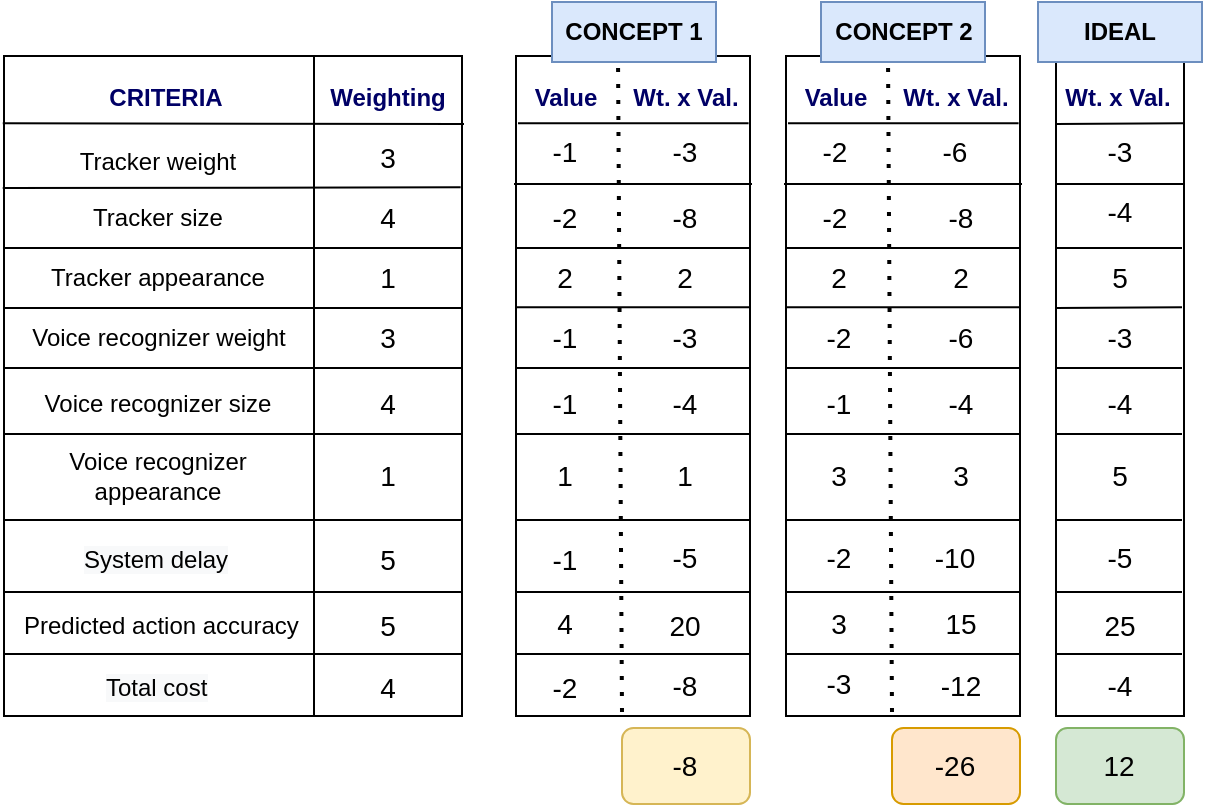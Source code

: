 <mxfile version="16.6.4" type="device"><diagram id="avfqMDYM7OligPJeGbRa" name="Page-1"><mxGraphModel dx="860" dy="558" grid="0" gridSize="10" guides="1" tooltips="1" connect="1" arrows="1" fold="1" page="1" pageScale="1" pageWidth="827" pageHeight="1169" math="0" shadow="0"><root><mxCell id="0"/><mxCell id="1" parent="0"/><mxCell id="sbrskUoL4P2ebUv9sKLl-23" value="" style="rounded=0;whiteSpace=wrap;html=1;" vertex="1" parent="1"><mxGeometry x="355" y="157" width="117" height="330" as="geometry"/></mxCell><mxCell id="sbrskUoL4P2ebUv9sKLl-22" value="" style="rounded=0;whiteSpace=wrap;html=1;" vertex="1" parent="1"><mxGeometry x="253.5" y="157" width="74.5" height="330" as="geometry"/></mxCell><mxCell id="sbrskUoL4P2ebUv9sKLl-20" value="" style="rounded=0;whiteSpace=wrap;html=1;" vertex="1" parent="1"><mxGeometry x="99" y="157" width="155" height="330" as="geometry"/></mxCell><mxCell id="sbrskUoL4P2ebUv9sKLl-2" value="&lt;b&gt;&lt;font color=&quot;#000066&quot;&gt;CRITERIA&lt;/font&gt;&lt;/b&gt;" style="text;html=1;strokeColor=none;fillColor=none;align=center;verticalAlign=middle;whiteSpace=wrap;rounded=0;" vertex="1" parent="1"><mxGeometry x="150" y="163" width="60" height="30" as="geometry"/></mxCell><mxCell id="sbrskUoL4P2ebUv9sKLl-3" value="&lt;b&gt;&lt;font color=&quot;#000066&quot;&gt;Weighting&lt;/font&gt;&lt;/b&gt;" style="text;html=1;strokeColor=none;fillColor=none;align=center;verticalAlign=middle;whiteSpace=wrap;rounded=0;" vertex="1" parent="1"><mxGeometry x="261" y="163" width="60" height="30" as="geometry"/></mxCell><mxCell id="sbrskUoL4P2ebUv9sKLl-4" value="&lt;b&gt;&lt;font color=&quot;#000066&quot;&gt;Value&lt;/font&gt;&lt;/b&gt;" style="text;html=1;strokeColor=none;fillColor=none;align=center;verticalAlign=middle;whiteSpace=wrap;rounded=0;" vertex="1" parent="1"><mxGeometry x="350" y="163" width="60" height="30" as="geometry"/></mxCell><mxCell id="sbrskUoL4P2ebUv9sKLl-5" value="&lt;b&gt;&lt;font color=&quot;#000066&quot;&gt;Wt. x Val.&lt;/font&gt;&lt;/b&gt;" style="text;html=1;strokeColor=none;fillColor=none;align=center;verticalAlign=middle;whiteSpace=wrap;rounded=0;" vertex="1" parent="1"><mxGeometry x="410" y="163" width="60" height="30" as="geometry"/></mxCell><mxCell id="sbrskUoL4P2ebUv9sKLl-11" value="Tracker weight" style="text;html=1;strokeColor=none;fillColor=none;align=center;verticalAlign=middle;whiteSpace=wrap;rounded=0;" vertex="1" parent="1"><mxGeometry x="121" y="195" width="110" height="30" as="geometry"/></mxCell><mxCell id="sbrskUoL4P2ebUv9sKLl-12" value="Tracker size" style="text;html=1;strokeColor=none;fillColor=none;align=center;verticalAlign=middle;whiteSpace=wrap;rounded=0;" vertex="1" parent="1"><mxGeometry x="121" y="223" width="110" height="30" as="geometry"/></mxCell><mxCell id="sbrskUoL4P2ebUv9sKLl-13" value="Tracker appearance" style="text;html=1;strokeColor=none;fillColor=none;align=center;verticalAlign=middle;whiteSpace=wrap;rounded=0;" vertex="1" parent="1"><mxGeometry x="121" y="253" width="110" height="30" as="geometry"/></mxCell><mxCell id="sbrskUoL4P2ebUv9sKLl-14" value="Voice recognizer weight" style="text;html=1;strokeColor=none;fillColor=none;align=center;verticalAlign=middle;whiteSpace=wrap;rounded=0;" vertex="1" parent="1"><mxGeometry x="111.5" y="283" width="129" height="30" as="geometry"/></mxCell><mxCell id="sbrskUoL4P2ebUv9sKLl-15" value="Voice recognizer size" style="text;html=1;strokeColor=none;fillColor=none;align=center;verticalAlign=middle;whiteSpace=wrap;rounded=0;" vertex="1" parent="1"><mxGeometry x="118" y="316" width="116" height="30" as="geometry"/></mxCell><mxCell id="sbrskUoL4P2ebUv9sKLl-16" value="Voice recognizer appearance" style="text;html=1;strokeColor=none;fillColor=none;align=center;verticalAlign=middle;whiteSpace=wrap;rounded=0;" vertex="1" parent="1"><mxGeometry x="103" y="352" width="146" height="30" as="geometry"/></mxCell><mxCell id="sbrskUoL4P2ebUv9sKLl-17" value="&lt;span style=&quot;color: rgb(0 , 0 , 0) ; font-family: &amp;#34;helvetica&amp;#34; ; font-size: 12px ; font-style: normal ; font-weight: 400 ; letter-spacing: normal ; text-align: center ; text-indent: 0px ; text-transform: none ; word-spacing: 0px ; background-color: rgb(248 , 249 , 250) ; display: inline ; float: none&quot;&gt;System delay&lt;/span&gt;" style="text;whiteSpace=wrap;html=1;" vertex="1" parent="1"><mxGeometry x="137" y="395" width="86" height="28" as="geometry"/></mxCell><mxCell id="sbrskUoL4P2ebUv9sKLl-18" value="&lt;div style=&quot;text-align: center&quot;&gt;&lt;span&gt;&lt;font face=&quot;helvetica&quot;&gt;Predicted action accuracy&lt;/font&gt;&lt;/span&gt;&lt;/div&gt;" style="text;whiteSpace=wrap;html=1;" vertex="1" parent="1"><mxGeometry x="106.5" y="428" width="147" height="28" as="geometry"/></mxCell><mxCell id="sbrskUoL4P2ebUv9sKLl-19" value="&lt;span style=&quot;color: rgb(0 , 0 , 0) ; font-family: &amp;#34;helvetica&amp;#34; ; font-size: 12px ; font-style: normal ; font-weight: 400 ; letter-spacing: normal ; text-align: center ; text-indent: 0px ; text-transform: none ; word-spacing: 0px ; background-color: rgb(248 , 249 , 250) ; display: inline ; float: none&quot;&gt;Total cost&lt;/span&gt;" style="text;whiteSpace=wrap;html=1;" vertex="1" parent="1"><mxGeometry x="147.75" y="459" width="56.5" height="28" as="geometry"/></mxCell><mxCell id="sbrskUoL4P2ebUv9sKLl-25" value="" style="endArrow=none;html=1;rounded=0;exitX=-0.004;exitY=0.102;exitDx=0;exitDy=0;exitPerimeter=0;" edge="1" parent="1" source="sbrskUoL4P2ebUv9sKLl-20"><mxGeometry width="50" height="50" relative="1" as="geometry"><mxPoint x="236" y="349" as="sourcePoint"/><mxPoint x="329" y="191" as="targetPoint"/></mxGeometry></mxCell><mxCell id="sbrskUoL4P2ebUv9sKLl-26" value="" style="endArrow=none;html=1;rounded=0;entryX=0.994;entryY=0.102;entryDx=0;entryDy=0;entryPerimeter=0;exitX=0.1;exitY=0.922;exitDx=0;exitDy=0;exitPerimeter=0;" edge="1" parent="1" source="sbrskUoL4P2ebUv9sKLl-4" target="sbrskUoL4P2ebUv9sKLl-23"><mxGeometry width="50" height="50" relative="1" as="geometry"><mxPoint x="236" y="349" as="sourcePoint"/><mxPoint x="286" y="299" as="targetPoint"/></mxGeometry></mxCell><mxCell id="sbrskUoL4P2ebUv9sKLl-27" value="" style="endArrow=none;dashed=1;html=1;dashPattern=1 3;strokeWidth=2;rounded=0;entryX=0.436;entryY=0.002;entryDx=0;entryDy=0;entryPerimeter=0;exitX=0.453;exitY=0.994;exitDx=0;exitDy=0;exitPerimeter=0;" edge="1" parent="1" source="sbrskUoL4P2ebUv9sKLl-23" target="sbrskUoL4P2ebUv9sKLl-23"><mxGeometry width="50" height="50" relative="1" as="geometry"><mxPoint x="236" y="349" as="sourcePoint"/><mxPoint x="286" y="299" as="targetPoint"/></mxGeometry></mxCell><mxCell id="sbrskUoL4P2ebUv9sKLl-28" value="" style="endArrow=none;html=1;rounded=0;exitX=-0.004;exitY=0.2;exitDx=0;exitDy=0;exitPerimeter=0;entryX=0.991;entryY=0.199;entryDx=0;entryDy=0;entryPerimeter=0;" edge="1" parent="1" source="sbrskUoL4P2ebUv9sKLl-20" target="sbrskUoL4P2ebUv9sKLl-22"><mxGeometry width="50" height="50" relative="1" as="geometry"><mxPoint x="236" y="349" as="sourcePoint"/><mxPoint x="286" y="299" as="targetPoint"/></mxGeometry></mxCell><mxCell id="sbrskUoL4P2ebUv9sKLl-29" value="" style="endArrow=none;html=1;rounded=0;" edge="1" parent="1"><mxGeometry width="50" height="50" relative="1" as="geometry"><mxPoint x="354" y="221" as="sourcePoint"/><mxPoint x="473" y="221" as="targetPoint"/></mxGeometry></mxCell><mxCell id="sbrskUoL4P2ebUv9sKLl-30" value="" style="endArrow=none;html=1;rounded=0;" edge="1" parent="1"><mxGeometry width="50" height="50" relative="1" as="geometry"><mxPoint x="355" y="253" as="sourcePoint"/><mxPoint x="472" y="253" as="targetPoint"/></mxGeometry></mxCell><mxCell id="sbrskUoL4P2ebUv9sKLl-31" value="" style="endArrow=none;html=1;rounded=0;exitX=-0.004;exitY=0.2;exitDx=0;exitDy=0;exitPerimeter=0;" edge="1" parent="1"><mxGeometry width="50" height="50" relative="1" as="geometry"><mxPoint x="99.0" y="253" as="sourcePoint"/><mxPoint x="328" y="253" as="targetPoint"/></mxGeometry></mxCell><mxCell id="sbrskUoL4P2ebUv9sKLl-32" value="" style="endArrow=none;html=1;rounded=0;exitX=-0.004;exitY=0.2;exitDx=0;exitDy=0;exitPerimeter=0;" edge="1" parent="1"><mxGeometry width="50" height="50" relative="1" as="geometry"><mxPoint x="99.0" y="283" as="sourcePoint"/><mxPoint x="328" y="283" as="targetPoint"/></mxGeometry></mxCell><mxCell id="sbrskUoL4P2ebUv9sKLl-33" value="" style="endArrow=none;html=1;rounded=0;exitX=-0.004;exitY=0.2;exitDx=0;exitDy=0;exitPerimeter=0;" edge="1" parent="1"><mxGeometry width="50" height="50" relative="1" as="geometry"><mxPoint x="99.0" y="313" as="sourcePoint"/><mxPoint x="328" y="313" as="targetPoint"/></mxGeometry></mxCell><mxCell id="sbrskUoL4P2ebUv9sKLl-34" value="" style="endArrow=none;html=1;rounded=0;exitX=-0.004;exitY=0.2;exitDx=0;exitDy=0;exitPerimeter=0;" edge="1" parent="1"><mxGeometry width="50" height="50" relative="1" as="geometry"><mxPoint x="99.0" y="346" as="sourcePoint"/><mxPoint x="328" y="346" as="targetPoint"/></mxGeometry></mxCell><mxCell id="sbrskUoL4P2ebUv9sKLl-35" value="" style="endArrow=none;html=1;rounded=0;exitX=-0.004;exitY=0.2;exitDx=0;exitDy=0;exitPerimeter=0;" edge="1" parent="1"><mxGeometry width="50" height="50" relative="1" as="geometry"><mxPoint x="99.0" y="389" as="sourcePoint"/><mxPoint x="328" y="389" as="targetPoint"/></mxGeometry></mxCell><mxCell id="sbrskUoL4P2ebUv9sKLl-36" value="" style="endArrow=none;html=1;rounded=0;exitX=-0.004;exitY=0.2;exitDx=0;exitDy=0;exitPerimeter=0;" edge="1" parent="1"><mxGeometry width="50" height="50" relative="1" as="geometry"><mxPoint x="99.0" y="425" as="sourcePoint"/><mxPoint x="328" y="425" as="targetPoint"/></mxGeometry></mxCell><mxCell id="sbrskUoL4P2ebUv9sKLl-37" value="" style="endArrow=none;html=1;rounded=0;exitX=-0.004;exitY=0.2;exitDx=0;exitDy=0;exitPerimeter=0;" edge="1" parent="1"><mxGeometry width="50" height="50" relative="1" as="geometry"><mxPoint x="99.0" y="456" as="sourcePoint"/><mxPoint x="328" y="456" as="targetPoint"/></mxGeometry></mxCell><mxCell id="sbrskUoL4P2ebUv9sKLl-38" value="" style="endArrow=none;html=1;rounded=0;" edge="1" parent="1"><mxGeometry width="50" height="50" relative="1" as="geometry"><mxPoint x="355" y="282.62" as="sourcePoint"/><mxPoint x="472.0" y="282.62" as="targetPoint"/></mxGeometry></mxCell><mxCell id="sbrskUoL4P2ebUv9sKLl-39" value="" style="endArrow=none;html=1;rounded=0;" edge="1" parent="1"><mxGeometry width="50" height="50" relative="1" as="geometry"><mxPoint x="355" y="313" as="sourcePoint"/><mxPoint x="472.0" y="313" as="targetPoint"/></mxGeometry></mxCell><mxCell id="sbrskUoL4P2ebUv9sKLl-40" value="" style="endArrow=none;html=1;rounded=0;" edge="1" parent="1"><mxGeometry width="50" height="50" relative="1" as="geometry"><mxPoint x="355" y="346" as="sourcePoint"/><mxPoint x="472.0" y="346" as="targetPoint"/></mxGeometry></mxCell><mxCell id="sbrskUoL4P2ebUv9sKLl-41" value="" style="endArrow=none;html=1;rounded=0;" edge="1" parent="1"><mxGeometry width="50" height="50" relative="1" as="geometry"><mxPoint x="355" y="389" as="sourcePoint"/><mxPoint x="472.0" y="389" as="targetPoint"/></mxGeometry></mxCell><mxCell id="sbrskUoL4P2ebUv9sKLl-42" value="" style="endArrow=none;html=1;rounded=0;" edge="1" parent="1"><mxGeometry width="50" height="50" relative="1" as="geometry"><mxPoint x="355" y="425" as="sourcePoint"/><mxPoint x="472.0" y="425" as="targetPoint"/></mxGeometry></mxCell><mxCell id="sbrskUoL4P2ebUv9sKLl-43" value="" style="endArrow=none;html=1;rounded=0;" edge="1" parent="1"><mxGeometry width="50" height="50" relative="1" as="geometry"><mxPoint x="355" y="456" as="sourcePoint"/><mxPoint x="472.0" y="456" as="targetPoint"/></mxGeometry></mxCell><mxCell id="sbrskUoL4P2ebUv9sKLl-44" value="" style="rounded=0;whiteSpace=wrap;html=1;" vertex="1" parent="1"><mxGeometry x="490" y="157" width="117" height="330" as="geometry"/></mxCell><mxCell id="sbrskUoL4P2ebUv9sKLl-45" value="&lt;b&gt;&lt;font color=&quot;#000066&quot;&gt;Value&lt;/font&gt;&lt;/b&gt;" style="text;html=1;strokeColor=none;fillColor=none;align=center;verticalAlign=middle;whiteSpace=wrap;rounded=0;" vertex="1" parent="1"><mxGeometry x="485" y="163" width="60" height="30" as="geometry"/></mxCell><mxCell id="sbrskUoL4P2ebUv9sKLl-46" value="&lt;b&gt;&lt;font color=&quot;#000066&quot;&gt;Wt. x Val.&lt;/font&gt;&lt;/b&gt;" style="text;html=1;strokeColor=none;fillColor=none;align=center;verticalAlign=middle;whiteSpace=wrap;rounded=0;" vertex="1" parent="1"><mxGeometry x="545" y="163" width="60" height="30" as="geometry"/></mxCell><mxCell id="sbrskUoL4P2ebUv9sKLl-47" value="" style="endArrow=none;html=1;rounded=0;entryX=0.994;entryY=0.102;entryDx=0;entryDy=0;entryPerimeter=0;exitX=0.1;exitY=0.922;exitDx=0;exitDy=0;exitPerimeter=0;" edge="1" parent="1" source="sbrskUoL4P2ebUv9sKLl-45" target="sbrskUoL4P2ebUv9sKLl-44"><mxGeometry width="50" height="50" relative="1" as="geometry"><mxPoint x="371" y="349" as="sourcePoint"/><mxPoint x="421" y="299" as="targetPoint"/></mxGeometry></mxCell><mxCell id="sbrskUoL4P2ebUv9sKLl-48" value="" style="endArrow=none;dashed=1;html=1;dashPattern=1 3;strokeWidth=2;rounded=0;entryX=0.436;entryY=0.002;entryDx=0;entryDy=0;entryPerimeter=0;exitX=0.453;exitY=0.994;exitDx=0;exitDy=0;exitPerimeter=0;" edge="1" parent="1" source="sbrskUoL4P2ebUv9sKLl-44" target="sbrskUoL4P2ebUv9sKLl-44"><mxGeometry width="50" height="50" relative="1" as="geometry"><mxPoint x="371" y="349" as="sourcePoint"/><mxPoint x="421" y="299" as="targetPoint"/></mxGeometry></mxCell><mxCell id="sbrskUoL4P2ebUv9sKLl-49" value="" style="endArrow=none;html=1;rounded=0;" edge="1" parent="1"><mxGeometry width="50" height="50" relative="1" as="geometry"><mxPoint x="489" y="221" as="sourcePoint"/><mxPoint x="608" y="221" as="targetPoint"/></mxGeometry></mxCell><mxCell id="sbrskUoL4P2ebUv9sKLl-50" value="" style="endArrow=none;html=1;rounded=0;" edge="1" parent="1"><mxGeometry width="50" height="50" relative="1" as="geometry"><mxPoint x="490" y="253" as="sourcePoint"/><mxPoint x="607" y="253" as="targetPoint"/></mxGeometry></mxCell><mxCell id="sbrskUoL4P2ebUv9sKLl-51" value="" style="endArrow=none;html=1;rounded=0;" edge="1" parent="1"><mxGeometry width="50" height="50" relative="1" as="geometry"><mxPoint x="490" y="282.62" as="sourcePoint"/><mxPoint x="607" y="282.62" as="targetPoint"/></mxGeometry></mxCell><mxCell id="sbrskUoL4P2ebUv9sKLl-52" value="" style="endArrow=none;html=1;rounded=0;" edge="1" parent="1"><mxGeometry width="50" height="50" relative="1" as="geometry"><mxPoint x="490" y="313" as="sourcePoint"/><mxPoint x="607" y="313" as="targetPoint"/></mxGeometry></mxCell><mxCell id="sbrskUoL4P2ebUv9sKLl-53" value="" style="endArrow=none;html=1;rounded=0;" edge="1" parent="1"><mxGeometry width="50" height="50" relative="1" as="geometry"><mxPoint x="490" y="346" as="sourcePoint"/><mxPoint x="607" y="346" as="targetPoint"/></mxGeometry></mxCell><mxCell id="sbrskUoL4P2ebUv9sKLl-54" value="" style="endArrow=none;html=1;rounded=0;" edge="1" parent="1"><mxGeometry width="50" height="50" relative="1" as="geometry"><mxPoint x="490" y="389" as="sourcePoint"/><mxPoint x="607" y="389" as="targetPoint"/></mxGeometry></mxCell><mxCell id="sbrskUoL4P2ebUv9sKLl-55" value="" style="endArrow=none;html=1;rounded=0;" edge="1" parent="1"><mxGeometry width="50" height="50" relative="1" as="geometry"><mxPoint x="490" y="425" as="sourcePoint"/><mxPoint x="607" y="425" as="targetPoint"/></mxGeometry></mxCell><mxCell id="sbrskUoL4P2ebUv9sKLl-56" value="" style="endArrow=none;html=1;rounded=0;" edge="1" parent="1"><mxGeometry width="50" height="50" relative="1" as="geometry"><mxPoint x="490" y="456" as="sourcePoint"/><mxPoint x="607" y="456" as="targetPoint"/></mxGeometry></mxCell><mxCell id="sbrskUoL4P2ebUv9sKLl-57" value="" style="rounded=0;whiteSpace=wrap;html=1;" vertex="1" parent="1"><mxGeometry x="625" y="157" width="64" height="330" as="geometry"/></mxCell><mxCell id="sbrskUoL4P2ebUv9sKLl-59" value="&lt;b&gt;&lt;font color=&quot;#000066&quot;&gt;Wt. x Val.&lt;/font&gt;&lt;/b&gt;" style="text;html=1;strokeColor=none;fillColor=none;align=center;verticalAlign=middle;whiteSpace=wrap;rounded=0;" vertex="1" parent="1"><mxGeometry x="626" y="163" width="60" height="30" as="geometry"/></mxCell><mxCell id="sbrskUoL4P2ebUv9sKLl-60" value="" style="endArrow=none;html=1;rounded=0;entryX=0.994;entryY=0.102;entryDx=0;entryDy=0;entryPerimeter=0;" edge="1" parent="1" target="sbrskUoL4P2ebUv9sKLl-57"><mxGeometry width="50" height="50" relative="1" as="geometry"><mxPoint x="625" y="191" as="sourcePoint"/><mxPoint x="502" y="299" as="targetPoint"/></mxGeometry></mxCell><mxCell id="sbrskUoL4P2ebUv9sKLl-62" value="" style="endArrow=none;html=1;rounded=0;" edge="1" parent="1"><mxGeometry width="50" height="50" relative="1" as="geometry"><mxPoint x="625" y="221" as="sourcePoint"/><mxPoint x="689" y="221" as="targetPoint"/></mxGeometry></mxCell><mxCell id="sbrskUoL4P2ebUv9sKLl-63" value="" style="endArrow=none;html=1;rounded=0;" edge="1" parent="1"><mxGeometry width="50" height="50" relative="1" as="geometry"><mxPoint x="625" y="253" as="sourcePoint"/><mxPoint x="688" y="253" as="targetPoint"/></mxGeometry></mxCell><mxCell id="sbrskUoL4P2ebUv9sKLl-64" value="" style="endArrow=none;html=1;rounded=0;" edge="1" parent="1"><mxGeometry width="50" height="50" relative="1" as="geometry"><mxPoint x="625" y="283" as="sourcePoint"/><mxPoint x="688" y="282.62" as="targetPoint"/></mxGeometry></mxCell><mxCell id="sbrskUoL4P2ebUv9sKLl-65" value="" style="endArrow=none;html=1;rounded=0;" edge="1" parent="1"><mxGeometry width="50" height="50" relative="1" as="geometry"><mxPoint x="625" y="313" as="sourcePoint"/><mxPoint x="688" y="313" as="targetPoint"/></mxGeometry></mxCell><mxCell id="sbrskUoL4P2ebUv9sKLl-66" value="" style="endArrow=none;html=1;rounded=0;" edge="1" parent="1"><mxGeometry width="50" height="50" relative="1" as="geometry"><mxPoint x="625" y="346" as="sourcePoint"/><mxPoint x="688" y="346" as="targetPoint"/></mxGeometry></mxCell><mxCell id="sbrskUoL4P2ebUv9sKLl-67" value="" style="endArrow=none;html=1;rounded=0;" edge="1" parent="1"><mxGeometry width="50" height="50" relative="1" as="geometry"><mxPoint x="625" y="389" as="sourcePoint"/><mxPoint x="688" y="389" as="targetPoint"/></mxGeometry></mxCell><mxCell id="sbrskUoL4P2ebUv9sKLl-68" value="" style="endArrow=none;html=1;rounded=0;" edge="1" parent="1"><mxGeometry width="50" height="50" relative="1" as="geometry"><mxPoint x="625" y="425" as="sourcePoint"/><mxPoint x="688" y="425" as="targetPoint"/></mxGeometry></mxCell><mxCell id="sbrskUoL4P2ebUv9sKLl-69" value="" style="endArrow=none;html=1;rounded=0;" edge="1" parent="1"><mxGeometry width="50" height="50" relative="1" as="geometry"><mxPoint x="625" y="456" as="sourcePoint"/><mxPoint x="688" y="456" as="targetPoint"/></mxGeometry></mxCell><mxCell id="sbrskUoL4P2ebUv9sKLl-70" value="&lt;b&gt;CONCEPT 1&lt;/b&gt;" style="text;html=1;strokeColor=#6c8ebf;fillColor=#dae8fc;align=center;verticalAlign=middle;whiteSpace=wrap;rounded=0;" vertex="1" parent="1"><mxGeometry x="373" y="130" width="82" height="30" as="geometry"/></mxCell><mxCell id="sbrskUoL4P2ebUv9sKLl-84" value="&lt;b&gt;CONCEPT 2&lt;/b&gt;" style="text;html=1;strokeColor=#6c8ebf;fillColor=#dae8fc;align=center;verticalAlign=middle;whiteSpace=wrap;rounded=0;" vertex="1" parent="1"><mxGeometry x="507.5" y="130" width="82" height="30" as="geometry"/></mxCell><mxCell id="sbrskUoL4P2ebUv9sKLl-85" value="&lt;b&gt;IDEAL&lt;/b&gt;" style="text;html=1;strokeColor=#6c8ebf;fillColor=#dae8fc;align=center;verticalAlign=middle;whiteSpace=wrap;rounded=0;" vertex="1" parent="1"><mxGeometry x="616" y="130" width="82" height="30" as="geometry"/></mxCell><mxCell id="sbrskUoL4P2ebUv9sKLl-86" value="&lt;font style=&quot;font-size: 14px&quot;&gt;3&lt;/font&gt;" style="text;html=1;strokeColor=none;fillColor=none;align=center;verticalAlign=middle;whiteSpace=wrap;rounded=0;" vertex="1" parent="1"><mxGeometry x="260.75" y="193" width="60" height="30" as="geometry"/></mxCell><mxCell id="sbrskUoL4P2ebUv9sKLl-87" value="&lt;font style=&quot;font-size: 14px&quot;&gt;4&lt;/font&gt;" style="text;html=1;strokeColor=none;fillColor=none;align=center;verticalAlign=middle;whiteSpace=wrap;rounded=0;" vertex="1" parent="1"><mxGeometry x="260.75" y="223" width="60" height="30" as="geometry"/></mxCell><mxCell id="sbrskUoL4P2ebUv9sKLl-88" value="&lt;font style=&quot;font-size: 14px&quot;&gt;1&lt;/font&gt;" style="text;html=1;strokeColor=none;fillColor=none;align=center;verticalAlign=middle;whiteSpace=wrap;rounded=0;" vertex="1" parent="1"><mxGeometry x="260.75" y="253" width="60" height="30" as="geometry"/></mxCell><mxCell id="sbrskUoL4P2ebUv9sKLl-89" value="&lt;font style=&quot;font-size: 14px&quot;&gt;3&lt;/font&gt;" style="text;html=1;strokeColor=none;fillColor=none;align=center;verticalAlign=middle;whiteSpace=wrap;rounded=0;" vertex="1" parent="1"><mxGeometry x="260.75" y="283" width="60" height="30" as="geometry"/></mxCell><mxCell id="sbrskUoL4P2ebUv9sKLl-90" value="&lt;font style=&quot;font-size: 14px&quot;&gt;4&lt;/font&gt;" style="text;html=1;strokeColor=none;fillColor=none;align=center;verticalAlign=middle;whiteSpace=wrap;rounded=0;" vertex="1" parent="1"><mxGeometry x="260.75" y="316" width="60" height="30" as="geometry"/></mxCell><mxCell id="sbrskUoL4P2ebUv9sKLl-91" value="&lt;font style=&quot;font-size: 14px&quot;&gt;1&lt;/font&gt;" style="text;html=1;strokeColor=none;fillColor=none;align=center;verticalAlign=middle;whiteSpace=wrap;rounded=0;" vertex="1" parent="1"><mxGeometry x="260.75" y="352" width="60" height="30" as="geometry"/></mxCell><mxCell id="sbrskUoL4P2ebUv9sKLl-92" value="&lt;font style=&quot;font-size: 14px&quot;&gt;5&lt;/font&gt;" style="text;html=1;strokeColor=none;fillColor=none;align=center;verticalAlign=middle;whiteSpace=wrap;rounded=0;" vertex="1" parent="1"><mxGeometry x="260.75" y="394" width="60" height="30" as="geometry"/></mxCell><mxCell id="sbrskUoL4P2ebUv9sKLl-93" value="&lt;font style=&quot;font-size: 14px&quot;&gt;5&lt;/font&gt;" style="text;html=1;strokeColor=none;fillColor=none;align=center;verticalAlign=middle;whiteSpace=wrap;rounded=0;" vertex="1" parent="1"><mxGeometry x="260.75" y="427" width="60" height="30" as="geometry"/></mxCell><mxCell id="sbrskUoL4P2ebUv9sKLl-94" value="&lt;font style=&quot;font-size: 14px&quot;&gt;4&lt;/font&gt;" style="text;html=1;strokeColor=none;fillColor=none;align=center;verticalAlign=middle;whiteSpace=wrap;rounded=0;" vertex="1" parent="1"><mxGeometry x="260.75" y="458" width="60" height="30" as="geometry"/></mxCell><mxCell id="sbrskUoL4P2ebUv9sKLl-95" value="&lt;font style=&quot;font-size: 14px&quot;&gt;-3&lt;/font&gt;" style="text;html=1;strokeColor=none;fillColor=none;align=center;verticalAlign=middle;whiteSpace=wrap;rounded=0;" vertex="1" parent="1"><mxGeometry x="627" y="190" width="60" height="30" as="geometry"/></mxCell><mxCell id="sbrskUoL4P2ebUv9sKLl-96" value="&lt;font style=&quot;font-size: 14px&quot;&gt;-4&lt;/font&gt;" style="text;html=1;strokeColor=none;fillColor=none;align=center;verticalAlign=middle;whiteSpace=wrap;rounded=0;" vertex="1" parent="1"><mxGeometry x="627" y="220" width="60" height="30" as="geometry"/></mxCell><mxCell id="sbrskUoL4P2ebUv9sKLl-97" value="&lt;font style=&quot;font-size: 14px&quot;&gt;5&lt;/font&gt;" style="text;html=1;strokeColor=none;fillColor=none;align=center;verticalAlign=middle;whiteSpace=wrap;rounded=0;" vertex="1" parent="1"><mxGeometry x="627" y="253" width="60" height="30" as="geometry"/></mxCell><mxCell id="sbrskUoL4P2ebUv9sKLl-98" value="&lt;font style=&quot;font-size: 14px&quot;&gt;-3&lt;/font&gt;" style="text;html=1;strokeColor=none;fillColor=none;align=center;verticalAlign=middle;whiteSpace=wrap;rounded=0;" vertex="1" parent="1"><mxGeometry x="627" y="283" width="60" height="30" as="geometry"/></mxCell><mxCell id="sbrskUoL4P2ebUv9sKLl-99" value="&lt;font style=&quot;font-size: 14px&quot;&gt;-4&lt;/font&gt;" style="text;html=1;strokeColor=none;fillColor=none;align=center;verticalAlign=middle;whiteSpace=wrap;rounded=0;" vertex="1" parent="1"><mxGeometry x="627" y="316" width="60" height="30" as="geometry"/></mxCell><mxCell id="sbrskUoL4P2ebUv9sKLl-100" value="&lt;font style=&quot;font-size: 14px&quot;&gt;5&lt;/font&gt;" style="text;html=1;strokeColor=none;fillColor=none;align=center;verticalAlign=middle;whiteSpace=wrap;rounded=0;" vertex="1" parent="1"><mxGeometry x="627" y="352" width="60" height="30" as="geometry"/></mxCell><mxCell id="sbrskUoL4P2ebUv9sKLl-101" value="&lt;font style=&quot;font-size: 14px&quot;&gt;-5&lt;/font&gt;" style="text;html=1;strokeColor=none;fillColor=none;align=center;verticalAlign=middle;whiteSpace=wrap;rounded=0;" vertex="1" parent="1"><mxGeometry x="627" y="393" width="60" height="30" as="geometry"/></mxCell><mxCell id="sbrskUoL4P2ebUv9sKLl-102" value="&lt;font style=&quot;font-size: 14px&quot;&gt;25&lt;/font&gt;" style="text;html=1;strokeColor=none;fillColor=none;align=center;verticalAlign=middle;whiteSpace=wrap;rounded=0;" vertex="1" parent="1"><mxGeometry x="627" y="427" width="60" height="30" as="geometry"/></mxCell><mxCell id="sbrskUoL4P2ebUv9sKLl-103" value="&lt;span style=&quot;font-size: 14px&quot;&gt;-4&lt;/span&gt;" style="text;html=1;strokeColor=none;fillColor=none;align=center;verticalAlign=middle;whiteSpace=wrap;rounded=0;" vertex="1" parent="1"><mxGeometry x="627" y="457" width="60" height="30" as="geometry"/></mxCell><mxCell id="sbrskUoL4P2ebUv9sKLl-104" value="&lt;font style=&quot;font-size: 14px&quot;&gt;-1&lt;/font&gt;" style="text;html=1;strokeColor=none;fillColor=none;align=center;verticalAlign=middle;whiteSpace=wrap;rounded=0;" vertex="1" parent="1"><mxGeometry x="364.37" y="190" width="31.25" height="30" as="geometry"/></mxCell><mxCell id="sbrskUoL4P2ebUv9sKLl-106" value="&lt;font style=&quot;font-size: 14px&quot;&gt;-3&lt;/font&gt;&lt;span style=&quot;color: rgba(0 , 0 , 0 , 0) ; font-family: monospace ; font-size: 0px&quot;&gt;%3CmxGraphModel%3E%3Croot%3E%3CmxCell%20id%3D%220%22%2F%3E%3CmxCell%20id%3D%221%22%20parent%3D%220%22%2F%3E%3CmxCell%20id%3D%222%22%20value%3D%22%26lt%3Bfont%20style%3D%26quot%3Bfont-size%3A%2014px%26quot%3B%26gt%3B3%26lt%3B%2Ffont%26gt%3B%22%20style%3D%22text%3Bhtml%3D1%3BstrokeColor%3Dnone%3BfillColor%3Dnone%3Balign%3Dcenter%3BverticalAlign%3Dmiddle%3BwhiteSpace%3Dwrap%3Brounded%3D0%3B%22%20vertex%3D%221%22%20parent%3D%221%22%3E%3CmxGeometry%20x%3D%22364.37%22%20y%3D%22190%22%20width%3D%2231.25%22%20height%3D%2230%22%20as%3D%22geometry%22%2F%3E%3C%2FmxCell%3E%3C%2Froot%3E%3C%2FmxGraphModel%3E&lt;/span&gt;" style="text;html=1;strokeColor=none;fillColor=none;align=center;verticalAlign=middle;whiteSpace=wrap;rounded=0;" vertex="1" parent="1"><mxGeometry x="423.75" y="190" width="31.25" height="30" as="geometry"/></mxCell><mxCell id="sbrskUoL4P2ebUv9sKLl-107" value="&lt;font style=&quot;font-size: 14px&quot;&gt;-2&lt;/font&gt;" style="text;html=1;strokeColor=none;fillColor=none;align=center;verticalAlign=middle;whiteSpace=wrap;rounded=0;" vertex="1" parent="1"><mxGeometry x="499.38" y="190" width="31.25" height="30" as="geometry"/></mxCell><mxCell id="sbrskUoL4P2ebUv9sKLl-108" value="&lt;font style=&quot;font-size: 14px&quot;&gt;-6&lt;/font&gt;" style="text;html=1;strokeColor=none;fillColor=none;align=center;verticalAlign=middle;whiteSpace=wrap;rounded=0;" vertex="1" parent="1"><mxGeometry x="559.38" y="190" width="31.25" height="30" as="geometry"/></mxCell><mxCell id="sbrskUoL4P2ebUv9sKLl-109" value="&lt;font style=&quot;font-size: 14px&quot;&gt;-2&lt;/font&gt;" style="text;html=1;strokeColor=none;fillColor=none;align=center;verticalAlign=middle;whiteSpace=wrap;rounded=0;" vertex="1" parent="1"><mxGeometry x="364.37" y="223" width="31.25" height="30" as="geometry"/></mxCell><mxCell id="sbrskUoL4P2ebUv9sKLl-110" value="&lt;font style=&quot;font-size: 14px&quot;&gt;-8&lt;/font&gt;" style="text;html=1;strokeColor=none;fillColor=none;align=center;verticalAlign=middle;whiteSpace=wrap;rounded=0;" vertex="1" parent="1"><mxGeometry x="424.37" y="223" width="31.25" height="30" as="geometry"/></mxCell><mxCell id="sbrskUoL4P2ebUv9sKLl-111" value="&lt;font style=&quot;font-size: 14px&quot;&gt;-2&lt;/font&gt;" style="text;html=1;strokeColor=none;fillColor=none;align=center;verticalAlign=middle;whiteSpace=wrap;rounded=0;" vertex="1" parent="1"><mxGeometry x="499.38" y="223" width="31.25" height="30" as="geometry"/></mxCell><mxCell id="sbrskUoL4P2ebUv9sKLl-112" value="&lt;font style=&quot;font-size: 14px&quot;&gt;-8&lt;/font&gt;" style="text;html=1;strokeColor=none;fillColor=none;align=center;verticalAlign=middle;whiteSpace=wrap;rounded=0;" vertex="1" parent="1"><mxGeometry x="562" y="223" width="31.25" height="30" as="geometry"/></mxCell><mxCell id="sbrskUoL4P2ebUv9sKLl-113" value="&lt;font style=&quot;font-size: 14px&quot;&gt;2&lt;/font&gt;" style="text;html=1;strokeColor=none;fillColor=none;align=center;verticalAlign=middle;whiteSpace=wrap;rounded=0;" vertex="1" parent="1"><mxGeometry x="364.37" y="253" width="31.25" height="30" as="geometry"/></mxCell><mxCell id="sbrskUoL4P2ebUv9sKLl-114" value="&lt;font style=&quot;font-size: 14px&quot;&gt;2&lt;/font&gt;" style="text;html=1;strokeColor=none;fillColor=none;align=center;verticalAlign=middle;whiteSpace=wrap;rounded=0;" vertex="1" parent="1"><mxGeometry x="424.37" y="253" width="31.25" height="30" as="geometry"/></mxCell><mxCell id="sbrskUoL4P2ebUv9sKLl-115" value="&lt;font style=&quot;font-size: 14px&quot;&gt;2&lt;/font&gt;" style="text;html=1;strokeColor=none;fillColor=none;align=center;verticalAlign=middle;whiteSpace=wrap;rounded=0;" vertex="1" parent="1"><mxGeometry x="501" y="253" width="31.25" height="30" as="geometry"/></mxCell><mxCell id="sbrskUoL4P2ebUv9sKLl-116" value="&lt;font style=&quot;font-size: 14px&quot;&gt;2&lt;/font&gt;" style="text;html=1;strokeColor=none;fillColor=none;align=center;verticalAlign=middle;whiteSpace=wrap;rounded=0;" vertex="1" parent="1"><mxGeometry x="562" y="253" width="31.25" height="30" as="geometry"/></mxCell><mxCell id="sbrskUoL4P2ebUv9sKLl-117" value="&lt;font style=&quot;font-size: 14px&quot;&gt;-1&lt;/font&gt;" style="text;html=1;strokeColor=none;fillColor=none;align=center;verticalAlign=middle;whiteSpace=wrap;rounded=0;" vertex="1" parent="1"><mxGeometry x="364.38" y="283" width="31.25" height="30" as="geometry"/></mxCell><mxCell id="sbrskUoL4P2ebUv9sKLl-118" value="&lt;font style=&quot;font-size: 14px&quot;&gt;-3&lt;/font&gt;" style="text;html=1;strokeColor=none;fillColor=none;align=center;verticalAlign=middle;whiteSpace=wrap;rounded=0;" vertex="1" parent="1"><mxGeometry x="424.37" y="283" width="31.25" height="30" as="geometry"/></mxCell><mxCell id="sbrskUoL4P2ebUv9sKLl-119" value="&lt;font style=&quot;font-size: 14px&quot;&gt;-2&lt;/font&gt;" style="text;html=1;strokeColor=none;fillColor=none;align=center;verticalAlign=middle;whiteSpace=wrap;rounded=0;" vertex="1" parent="1"><mxGeometry x="501" y="283" width="31.25" height="30" as="geometry"/></mxCell><mxCell id="sbrskUoL4P2ebUv9sKLl-120" value="&lt;font style=&quot;font-size: 14px&quot;&gt;-6&lt;/font&gt;" style="text;html=1;strokeColor=none;fillColor=none;align=center;verticalAlign=middle;whiteSpace=wrap;rounded=0;" vertex="1" parent="1"><mxGeometry x="562" y="283" width="31.25" height="30" as="geometry"/></mxCell><mxCell id="sbrskUoL4P2ebUv9sKLl-121" value="&lt;font style=&quot;font-size: 14px&quot;&gt;-1&lt;/font&gt;" style="text;html=1;strokeColor=none;fillColor=none;align=center;verticalAlign=middle;whiteSpace=wrap;rounded=0;" vertex="1" parent="1"><mxGeometry x="364.38" y="316" width="31.25" height="30" as="geometry"/></mxCell><mxCell id="sbrskUoL4P2ebUv9sKLl-122" value="&lt;font style=&quot;font-size: 14px&quot;&gt;-4&lt;/font&gt;" style="text;html=1;strokeColor=none;fillColor=none;align=center;verticalAlign=middle;whiteSpace=wrap;rounded=0;" vertex="1" parent="1"><mxGeometry x="424.37" y="316" width="31.25" height="30" as="geometry"/></mxCell><mxCell id="sbrskUoL4P2ebUv9sKLl-123" value="&lt;font style=&quot;font-size: 14px&quot;&gt;-1&lt;/font&gt;" style="text;html=1;strokeColor=none;fillColor=none;align=center;verticalAlign=middle;whiteSpace=wrap;rounded=0;" vertex="1" parent="1"><mxGeometry x="501" y="316" width="31.25" height="30" as="geometry"/></mxCell><mxCell id="sbrskUoL4P2ebUv9sKLl-124" value="&lt;font style=&quot;font-size: 14px&quot;&gt;-4&lt;/font&gt;" style="text;html=1;strokeColor=none;fillColor=none;align=center;verticalAlign=middle;whiteSpace=wrap;rounded=0;" vertex="1" parent="1"><mxGeometry x="562" y="316" width="31.25" height="30" as="geometry"/></mxCell><mxCell id="sbrskUoL4P2ebUv9sKLl-125" value="&lt;font style=&quot;font-size: 14px&quot;&gt;1&lt;/font&gt;" style="text;html=1;strokeColor=none;fillColor=none;align=center;verticalAlign=middle;whiteSpace=wrap;rounded=0;" vertex="1" parent="1"><mxGeometry x="364.38" y="352" width="31.25" height="30" as="geometry"/></mxCell><mxCell id="sbrskUoL4P2ebUv9sKLl-126" value="&lt;font style=&quot;font-size: 14px&quot;&gt;1&lt;/font&gt;" style="text;html=1;strokeColor=none;fillColor=none;align=center;verticalAlign=middle;whiteSpace=wrap;rounded=0;" vertex="1" parent="1"><mxGeometry x="424.37" y="352" width="31.25" height="30" as="geometry"/></mxCell><mxCell id="sbrskUoL4P2ebUv9sKLl-127" value="&lt;span style=&quot;font-size: 14px&quot;&gt;3&lt;/span&gt;" style="text;html=1;strokeColor=none;fillColor=none;align=center;verticalAlign=middle;whiteSpace=wrap;rounded=0;" vertex="1" parent="1"><mxGeometry x="501" y="352" width="31.25" height="30" as="geometry"/></mxCell><mxCell id="sbrskUoL4P2ebUv9sKLl-128" value="&lt;font style=&quot;font-size: 14px&quot;&gt;3&lt;/font&gt;" style="text;html=1;strokeColor=none;fillColor=none;align=center;verticalAlign=middle;whiteSpace=wrap;rounded=0;" vertex="1" parent="1"><mxGeometry x="562" y="352" width="31.25" height="30" as="geometry"/></mxCell><mxCell id="sbrskUoL4P2ebUv9sKLl-129" value="&lt;font style=&quot;font-size: 14px&quot;&gt;-1&lt;/font&gt;" style="text;html=1;strokeColor=none;fillColor=none;align=center;verticalAlign=middle;whiteSpace=wrap;rounded=0;" vertex="1" parent="1"><mxGeometry x="364.38" y="394" width="31.25" height="30" as="geometry"/></mxCell><mxCell id="sbrskUoL4P2ebUv9sKLl-130" value="&lt;font style=&quot;font-size: 14px&quot;&gt;-5&lt;/font&gt;" style="text;html=1;strokeColor=none;fillColor=none;align=center;verticalAlign=middle;whiteSpace=wrap;rounded=0;" vertex="1" parent="1"><mxGeometry x="424.38" y="393" width="31.25" height="30" as="geometry"/></mxCell><mxCell id="sbrskUoL4P2ebUv9sKLl-131" value="&lt;font style=&quot;font-size: 14px&quot;&gt;-2&lt;/font&gt;" style="text;html=1;strokeColor=none;fillColor=none;align=center;verticalAlign=middle;whiteSpace=wrap;rounded=0;" vertex="1" parent="1"><mxGeometry x="501" y="393" width="31.25" height="30" as="geometry"/></mxCell><mxCell id="sbrskUoL4P2ebUv9sKLl-132" value="&lt;font style=&quot;font-size: 14px&quot;&gt;-10&lt;/font&gt;" style="text;html=1;strokeColor=none;fillColor=none;align=center;verticalAlign=middle;whiteSpace=wrap;rounded=0;" vertex="1" parent="1"><mxGeometry x="559.38" y="393" width="31.25" height="30" as="geometry"/></mxCell><mxCell id="sbrskUoL4P2ebUv9sKLl-133" value="&lt;font style=&quot;font-size: 14px&quot;&gt;-2&lt;/font&gt;" style="text;html=1;strokeColor=none;fillColor=none;align=center;verticalAlign=middle;whiteSpace=wrap;rounded=0;" vertex="1" parent="1"><mxGeometry x="364.38" y="458" width="31.25" height="30" as="geometry"/></mxCell><mxCell id="sbrskUoL4P2ebUv9sKLl-134" value="&lt;font style=&quot;font-size: 14px&quot;&gt;-8&lt;/font&gt;" style="text;html=1;strokeColor=none;fillColor=none;align=center;verticalAlign=middle;whiteSpace=wrap;rounded=0;" vertex="1" parent="1"><mxGeometry x="424.37" y="457" width="31.25" height="30" as="geometry"/></mxCell><mxCell id="sbrskUoL4P2ebUv9sKLl-135" value="&lt;font style=&quot;font-size: 14px&quot;&gt;-3&lt;/font&gt;" style="text;html=1;strokeColor=none;fillColor=none;align=center;verticalAlign=middle;whiteSpace=wrap;rounded=0;" vertex="1" parent="1"><mxGeometry x="501" y="456" width="31.25" height="30" as="geometry"/></mxCell><mxCell id="sbrskUoL4P2ebUv9sKLl-136" value="&lt;font style=&quot;font-size: 14px&quot;&gt;-12&lt;/font&gt;" style="text;html=1;strokeColor=none;fillColor=none;align=center;verticalAlign=middle;whiteSpace=wrap;rounded=0;" vertex="1" parent="1"><mxGeometry x="562" y="457" width="31.25" height="30" as="geometry"/></mxCell><mxCell id="sbrskUoL4P2ebUv9sKLl-138" value="" style="rounded=1;whiteSpace=wrap;html=1;fontSize=14;fillColor=#fff2cc;strokeColor=#d6b656;" vertex="1" parent="1"><mxGeometry x="408" y="493" width="64" height="38" as="geometry"/></mxCell><mxCell id="sbrskUoL4P2ebUv9sKLl-139" value="&lt;span style=&quot;font-size: 14px&quot;&gt;4&lt;/span&gt;" style="text;html=1;strokeColor=none;fillColor=none;align=center;verticalAlign=middle;whiteSpace=wrap;rounded=0;" vertex="1" parent="1"><mxGeometry x="364.38" y="426" width="31.25" height="30" as="geometry"/></mxCell><mxCell id="sbrskUoL4P2ebUv9sKLl-140" value="&lt;font style=&quot;font-size: 14px&quot;&gt;20&lt;/font&gt;" style="text;html=1;strokeColor=none;fillColor=none;align=center;verticalAlign=middle;whiteSpace=wrap;rounded=0;" vertex="1" parent="1"><mxGeometry x="424.38" y="427" width="31.25" height="30" as="geometry"/></mxCell><mxCell id="sbrskUoL4P2ebUv9sKLl-141" value="&lt;font style=&quot;font-size: 14px&quot;&gt;3&lt;/font&gt;" style="text;html=1;strokeColor=none;fillColor=none;align=center;verticalAlign=middle;whiteSpace=wrap;rounded=0;" vertex="1" parent="1"><mxGeometry x="501" y="426" width="31.25" height="30" as="geometry"/></mxCell><mxCell id="sbrskUoL4P2ebUv9sKLl-142" value="&lt;font style=&quot;font-size: 14px&quot;&gt;15&lt;/font&gt;" style="text;html=1;strokeColor=none;fillColor=none;align=center;verticalAlign=middle;whiteSpace=wrap;rounded=0;" vertex="1" parent="1"><mxGeometry x="562" y="426" width="31.25" height="30" as="geometry"/></mxCell><mxCell id="sbrskUoL4P2ebUv9sKLl-143" value="" style="rounded=1;whiteSpace=wrap;html=1;fontSize=14;fillColor=#ffe6cc;strokeColor=#d79b00;" vertex="1" parent="1"><mxGeometry x="543" y="493" width="64" height="38" as="geometry"/></mxCell><mxCell id="sbrskUoL4P2ebUv9sKLl-144" value="&lt;font style=&quot;font-size: 14px&quot;&gt;-8&lt;/font&gt;" style="text;html=1;strokeColor=none;fillColor=none;align=center;verticalAlign=middle;whiteSpace=wrap;rounded=0;" vertex="1" parent="1"><mxGeometry x="424.37" y="497" width="31.25" height="30" as="geometry"/></mxCell><mxCell id="sbrskUoL4P2ebUv9sKLl-145" value="&lt;font style=&quot;font-size: 14px&quot;&gt;-26&lt;/font&gt;" style="text;html=1;strokeColor=none;fillColor=none;align=center;verticalAlign=middle;whiteSpace=wrap;rounded=0;" vertex="1" parent="1"><mxGeometry x="559.38" y="497" width="31.25" height="30" as="geometry"/></mxCell><mxCell id="sbrskUoL4P2ebUv9sKLl-146" value="" style="rounded=1;whiteSpace=wrap;html=1;fontSize=14;fillColor=#d5e8d4;strokeColor=#82b366;" vertex="1" parent="1"><mxGeometry x="625" y="493" width="64" height="38" as="geometry"/></mxCell><mxCell id="sbrskUoL4P2ebUv9sKLl-147" value="&lt;span style=&quot;font-size: 14px&quot;&gt;12&lt;/span&gt;" style="text;html=1;strokeColor=none;fillColor=none;align=center;verticalAlign=middle;whiteSpace=wrap;rounded=0;" vertex="1" parent="1"><mxGeometry x="641.38" y="497" width="31.25" height="30" as="geometry"/></mxCell></root></mxGraphModel></diagram></mxfile>